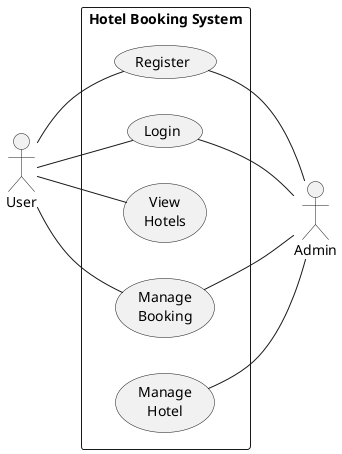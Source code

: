 @startuml Hotel Booking System Use Case Diagram
left to right direction
rectangle "Hotel Booking System" as BookingSystem {    
    usecase "Register" as register
    usecase "Login" as login
    usecase "View\nHotels" as viewHotels
    usecase "Manage\nBooking" as manageBooking
    usecase "Manage\nHotel" as manageHotel
}

actor "User" as user
user -- register
user -- login
user -- viewHotels
user -- manageBooking

actor "Admin" as admin
register -- admin
login -- admin
manageHotel -- admin
manageBooking -- admin

@enduml
